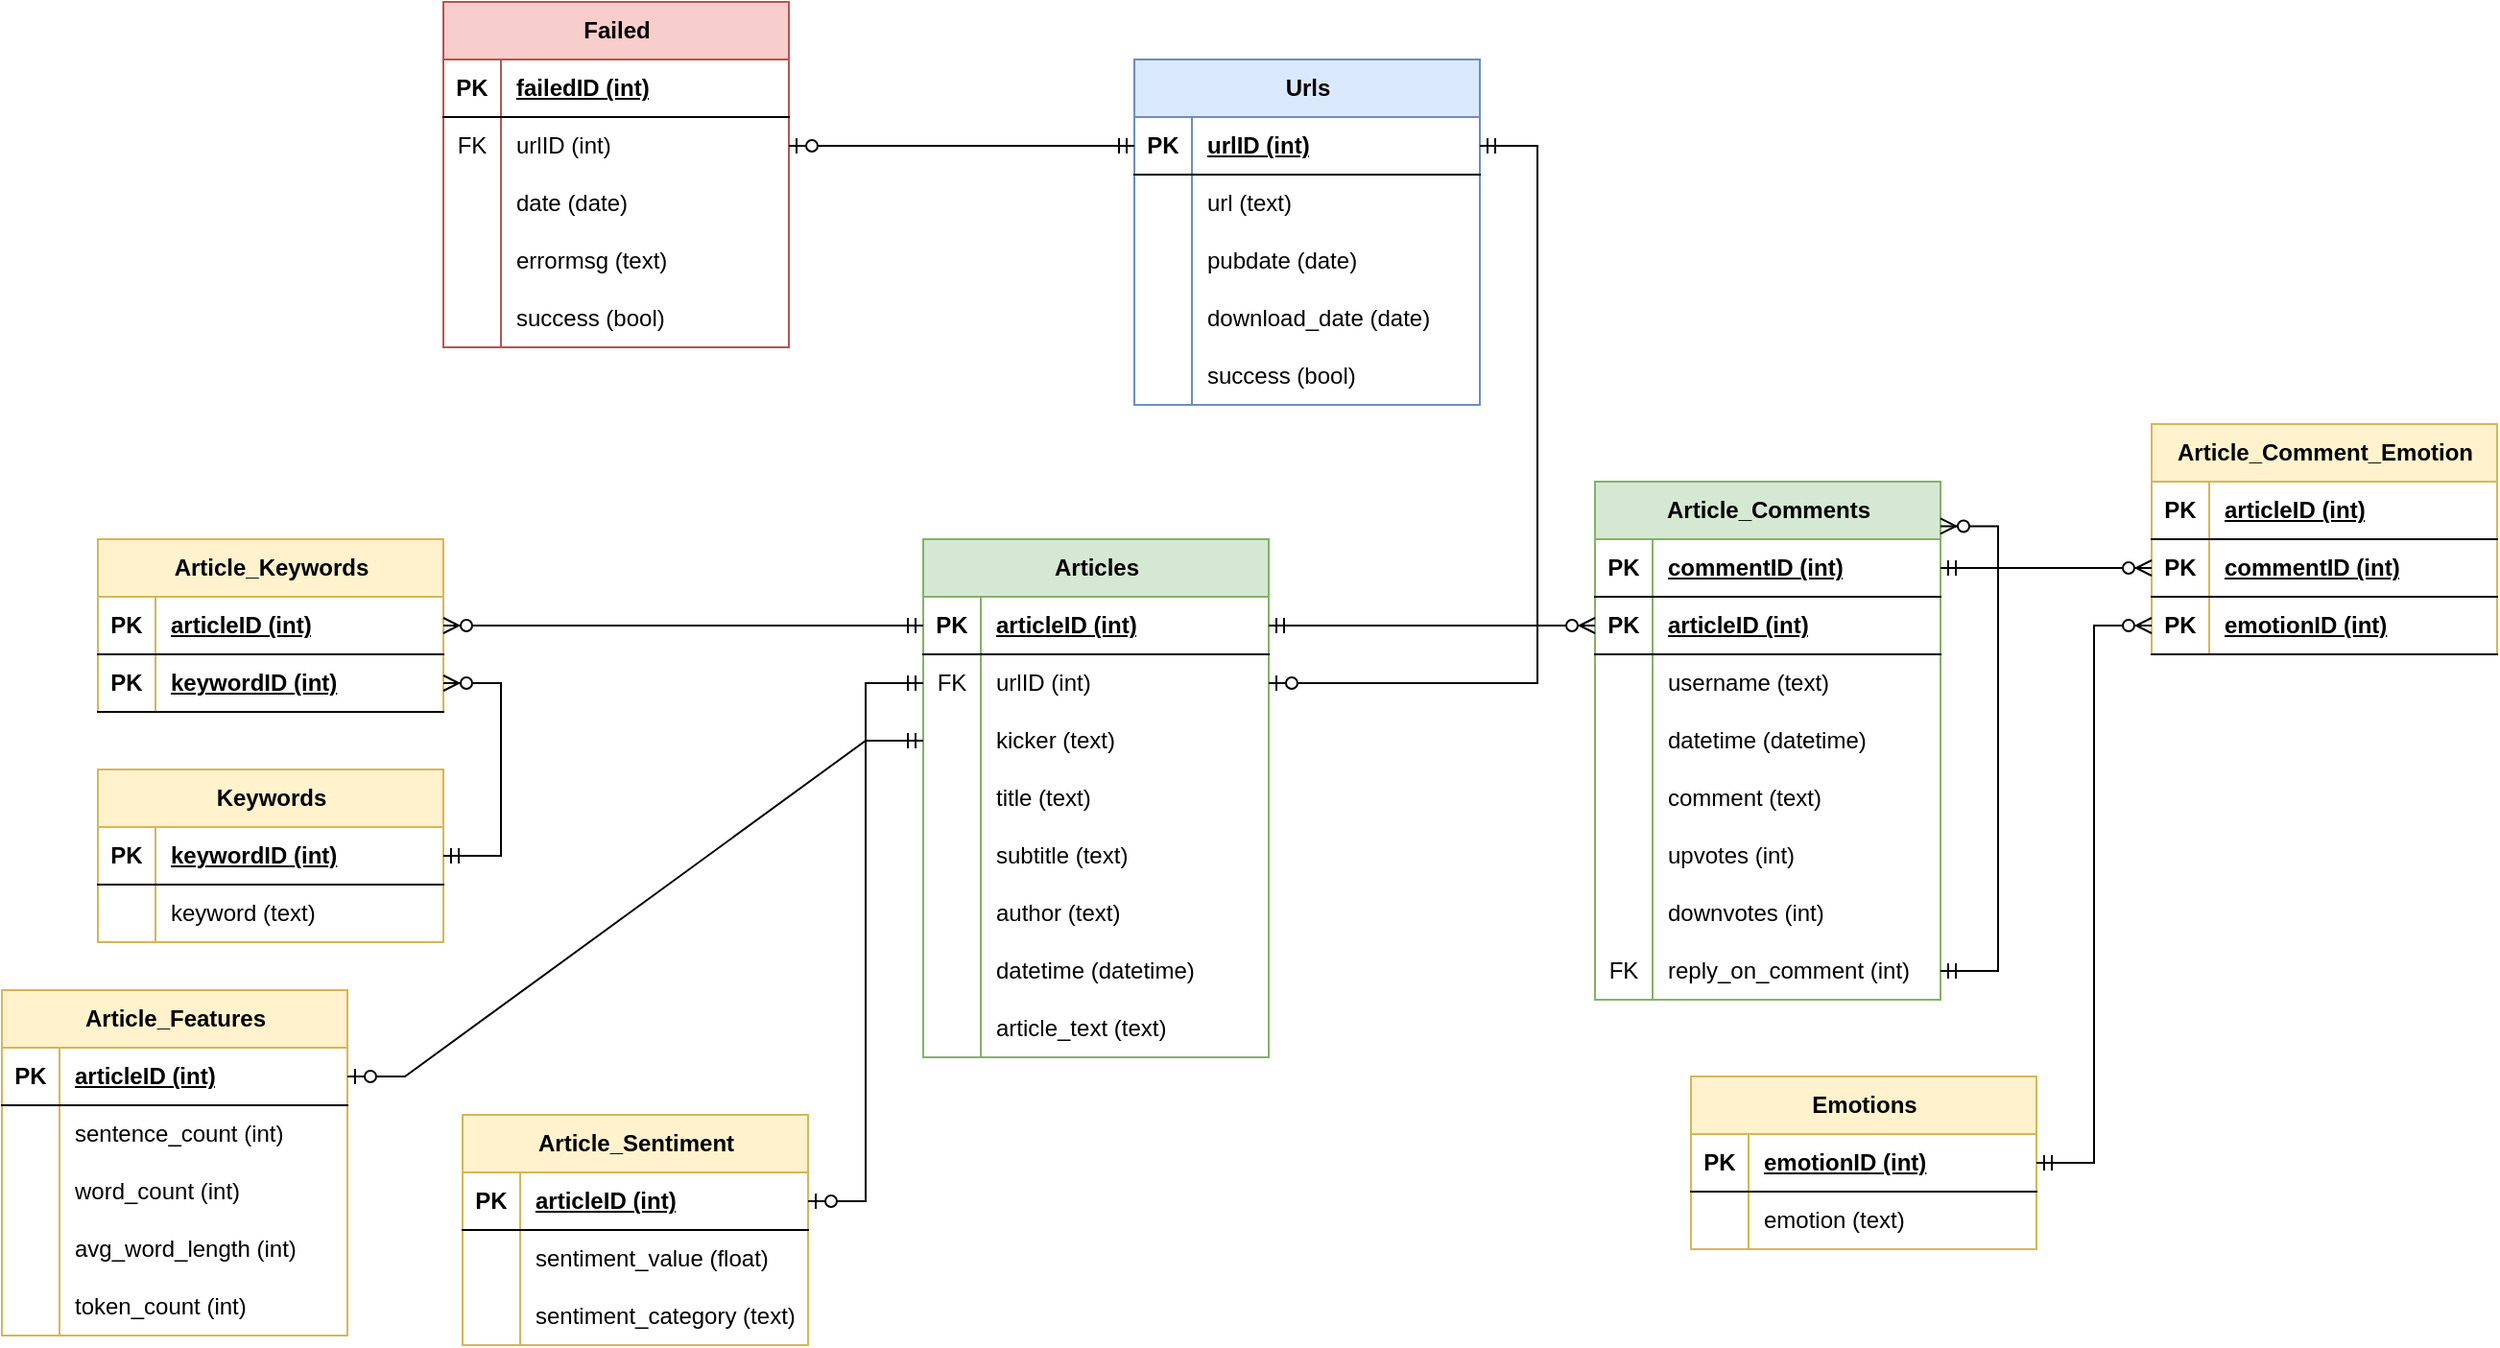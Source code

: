 <mxfile version="24.7.17">
  <diagram name="Page-1" id="br4NO1n_M7LNxhHmTQOY">
    <mxGraphModel dx="2261" dy="738" grid="1" gridSize="10" guides="1" tooltips="1" connect="1" arrows="1" fold="1" page="1" pageScale="1" pageWidth="827" pageHeight="1169" background="#FFFFFF" math="0" shadow="0">
      <root>
        <mxCell id="0" />
        <mxCell id="1" parent="0" />
        <mxCell id="aMmxd5sbI-_qVvnOq65f-2" value="Urls" style="shape=table;startSize=30;container=1;collapsible=1;childLayout=tableLayout;fixedRows=1;rowLines=0;fontStyle=1;align=center;resizeLast=1;html=1;fillColor=#dae8fc;strokeColor=#6c8ebf;" parent="1" vertex="1">
          <mxGeometry x="500" y="100" width="180" height="180" as="geometry" />
        </mxCell>
        <mxCell id="aMmxd5sbI-_qVvnOq65f-3" value="" style="shape=tableRow;horizontal=0;startSize=0;swimlaneHead=0;swimlaneBody=0;fillColor=none;collapsible=0;dropTarget=0;points=[[0,0.5],[1,0.5]];portConstraint=eastwest;top=0;left=0;right=0;bottom=1;" parent="aMmxd5sbI-_qVvnOq65f-2" vertex="1">
          <mxGeometry y="30" width="180" height="30" as="geometry" />
        </mxCell>
        <mxCell id="aMmxd5sbI-_qVvnOq65f-4" value="PK" style="shape=partialRectangle;connectable=0;fillColor=none;top=0;left=0;bottom=0;right=0;fontStyle=1;overflow=hidden;whiteSpace=wrap;html=1;" parent="aMmxd5sbI-_qVvnOq65f-3" vertex="1">
          <mxGeometry width="30" height="30" as="geometry">
            <mxRectangle width="30" height="30" as="alternateBounds" />
          </mxGeometry>
        </mxCell>
        <mxCell id="aMmxd5sbI-_qVvnOq65f-5" value="urlID (int)" style="shape=partialRectangle;connectable=0;fillColor=none;top=0;left=0;bottom=0;right=0;align=left;spacingLeft=6;fontStyle=5;overflow=hidden;whiteSpace=wrap;html=1;" parent="aMmxd5sbI-_qVvnOq65f-3" vertex="1">
          <mxGeometry x="30" width="150" height="30" as="geometry">
            <mxRectangle width="150" height="30" as="alternateBounds" />
          </mxGeometry>
        </mxCell>
        <mxCell id="aMmxd5sbI-_qVvnOq65f-6" value="" style="shape=tableRow;horizontal=0;startSize=0;swimlaneHead=0;swimlaneBody=0;fillColor=none;collapsible=0;dropTarget=0;points=[[0,0.5],[1,0.5]];portConstraint=eastwest;top=0;left=0;right=0;bottom=0;" parent="aMmxd5sbI-_qVvnOq65f-2" vertex="1">
          <mxGeometry y="60" width="180" height="30" as="geometry" />
        </mxCell>
        <mxCell id="aMmxd5sbI-_qVvnOq65f-7" value="" style="shape=partialRectangle;connectable=0;fillColor=none;top=0;left=0;bottom=0;right=0;editable=1;overflow=hidden;whiteSpace=wrap;html=1;" parent="aMmxd5sbI-_qVvnOq65f-6" vertex="1">
          <mxGeometry width="30" height="30" as="geometry">
            <mxRectangle width="30" height="30" as="alternateBounds" />
          </mxGeometry>
        </mxCell>
        <mxCell id="aMmxd5sbI-_qVvnOq65f-8" value="url (text)" style="shape=partialRectangle;connectable=0;fillColor=none;top=0;left=0;bottom=0;right=0;align=left;spacingLeft=6;overflow=hidden;whiteSpace=wrap;html=1;" parent="aMmxd5sbI-_qVvnOq65f-6" vertex="1">
          <mxGeometry x="30" width="150" height="30" as="geometry">
            <mxRectangle width="150" height="30" as="alternateBounds" />
          </mxGeometry>
        </mxCell>
        <mxCell id="aMmxd5sbI-_qVvnOq65f-28" value="" style="shape=tableRow;horizontal=0;startSize=0;swimlaneHead=0;swimlaneBody=0;fillColor=none;collapsible=0;dropTarget=0;points=[[0,0.5],[1,0.5]];portConstraint=eastwest;top=0;left=0;right=0;bottom=0;" parent="aMmxd5sbI-_qVvnOq65f-2" vertex="1">
          <mxGeometry y="90" width="180" height="30" as="geometry" />
        </mxCell>
        <mxCell id="aMmxd5sbI-_qVvnOq65f-29" value="" style="shape=partialRectangle;connectable=0;fillColor=none;top=0;left=0;bottom=0;right=0;editable=1;overflow=hidden;whiteSpace=wrap;html=1;" parent="aMmxd5sbI-_qVvnOq65f-28" vertex="1">
          <mxGeometry width="30" height="30" as="geometry">
            <mxRectangle width="30" height="30" as="alternateBounds" />
          </mxGeometry>
        </mxCell>
        <mxCell id="aMmxd5sbI-_qVvnOq65f-30" value="pubdate (date)" style="shape=partialRectangle;connectable=0;fillColor=none;top=0;left=0;bottom=0;right=0;align=left;spacingLeft=6;overflow=hidden;whiteSpace=wrap;html=1;" parent="aMmxd5sbI-_qVvnOq65f-28" vertex="1">
          <mxGeometry x="30" width="150" height="30" as="geometry">
            <mxRectangle width="150" height="30" as="alternateBounds" />
          </mxGeometry>
        </mxCell>
        <mxCell id="aMmxd5sbI-_qVvnOq65f-9" value="" style="shape=tableRow;horizontal=0;startSize=0;swimlaneHead=0;swimlaneBody=0;fillColor=none;collapsible=0;dropTarget=0;points=[[0,0.5],[1,0.5]];portConstraint=eastwest;top=0;left=0;right=0;bottom=0;" parent="aMmxd5sbI-_qVvnOq65f-2" vertex="1">
          <mxGeometry y="120" width="180" height="30" as="geometry" />
        </mxCell>
        <mxCell id="aMmxd5sbI-_qVvnOq65f-10" value="" style="shape=partialRectangle;connectable=0;fillColor=none;top=0;left=0;bottom=0;right=0;editable=1;overflow=hidden;whiteSpace=wrap;html=1;" parent="aMmxd5sbI-_qVvnOq65f-9" vertex="1">
          <mxGeometry width="30" height="30" as="geometry">
            <mxRectangle width="30" height="30" as="alternateBounds" />
          </mxGeometry>
        </mxCell>
        <mxCell id="aMmxd5sbI-_qVvnOq65f-11" value="download_date (date)" style="shape=partialRectangle;connectable=0;fillColor=none;top=0;left=0;bottom=0;right=0;align=left;spacingLeft=6;overflow=hidden;whiteSpace=wrap;html=1;" parent="aMmxd5sbI-_qVvnOq65f-9" vertex="1">
          <mxGeometry x="30" width="150" height="30" as="geometry">
            <mxRectangle width="150" height="30" as="alternateBounds" />
          </mxGeometry>
        </mxCell>
        <mxCell id="aMmxd5sbI-_qVvnOq65f-34" value="" style="shape=tableRow;horizontal=0;startSize=0;swimlaneHead=0;swimlaneBody=0;fillColor=none;collapsible=0;dropTarget=0;points=[[0,0.5],[1,0.5]];portConstraint=eastwest;top=0;left=0;right=0;bottom=0;" parent="aMmxd5sbI-_qVvnOq65f-2" vertex="1">
          <mxGeometry y="150" width="180" height="30" as="geometry" />
        </mxCell>
        <mxCell id="aMmxd5sbI-_qVvnOq65f-35" value="" style="shape=partialRectangle;connectable=0;fillColor=none;top=0;left=0;bottom=0;right=0;editable=1;overflow=hidden;whiteSpace=wrap;html=1;" parent="aMmxd5sbI-_qVvnOq65f-34" vertex="1">
          <mxGeometry width="30" height="30" as="geometry">
            <mxRectangle width="30" height="30" as="alternateBounds" />
          </mxGeometry>
        </mxCell>
        <mxCell id="aMmxd5sbI-_qVvnOq65f-36" value="success (bool)" style="shape=partialRectangle;connectable=0;fillColor=none;top=0;left=0;bottom=0;right=0;align=left;spacingLeft=6;overflow=hidden;whiteSpace=wrap;html=1;" parent="aMmxd5sbI-_qVvnOq65f-34" vertex="1">
          <mxGeometry x="30" width="150" height="30" as="geometry">
            <mxRectangle width="150" height="30" as="alternateBounds" />
          </mxGeometry>
        </mxCell>
        <mxCell id="aMmxd5sbI-_qVvnOq65f-15" value="Failed" style="shape=table;startSize=30;container=1;collapsible=1;childLayout=tableLayout;fixedRows=1;rowLines=0;fontStyle=1;align=center;resizeLast=1;html=1;fillColor=#f8cecc;strokeColor=#b85450;" parent="1" vertex="1">
          <mxGeometry x="140" y="70" width="180" height="180" as="geometry" />
        </mxCell>
        <mxCell id="aMmxd5sbI-_qVvnOq65f-16" value="" style="shape=tableRow;horizontal=0;startSize=0;swimlaneHead=0;swimlaneBody=0;fillColor=none;collapsible=0;dropTarget=0;points=[[0,0.5],[1,0.5]];portConstraint=eastwest;top=0;left=0;right=0;bottom=1;" parent="aMmxd5sbI-_qVvnOq65f-15" vertex="1">
          <mxGeometry y="30" width="180" height="30" as="geometry" />
        </mxCell>
        <mxCell id="aMmxd5sbI-_qVvnOq65f-17" value="PK" style="shape=partialRectangle;connectable=0;fillColor=none;top=0;left=0;bottom=0;right=0;fontStyle=1;overflow=hidden;whiteSpace=wrap;html=1;" parent="aMmxd5sbI-_qVvnOq65f-16" vertex="1">
          <mxGeometry width="30" height="30" as="geometry">
            <mxRectangle width="30" height="30" as="alternateBounds" />
          </mxGeometry>
        </mxCell>
        <mxCell id="aMmxd5sbI-_qVvnOq65f-18" value="failedID (int)" style="shape=partialRectangle;connectable=0;fillColor=none;top=0;left=0;bottom=0;right=0;align=left;spacingLeft=6;fontStyle=5;overflow=hidden;whiteSpace=wrap;html=1;" parent="aMmxd5sbI-_qVvnOq65f-16" vertex="1">
          <mxGeometry x="30" width="150" height="30" as="geometry">
            <mxRectangle width="150" height="30" as="alternateBounds" />
          </mxGeometry>
        </mxCell>
        <mxCell id="aMmxd5sbI-_qVvnOq65f-19" value="" style="shape=tableRow;horizontal=0;startSize=0;swimlaneHead=0;swimlaneBody=0;fillColor=none;collapsible=0;dropTarget=0;points=[[0,0.5],[1,0.5]];portConstraint=eastwest;top=0;left=0;right=0;bottom=0;" parent="aMmxd5sbI-_qVvnOq65f-15" vertex="1">
          <mxGeometry y="60" width="180" height="30" as="geometry" />
        </mxCell>
        <mxCell id="aMmxd5sbI-_qVvnOq65f-20" value="FK" style="shape=partialRectangle;connectable=0;fillColor=none;top=0;left=0;bottom=0;right=0;editable=1;overflow=hidden;whiteSpace=wrap;html=1;" parent="aMmxd5sbI-_qVvnOq65f-19" vertex="1">
          <mxGeometry width="30" height="30" as="geometry">
            <mxRectangle width="30" height="30" as="alternateBounds" />
          </mxGeometry>
        </mxCell>
        <mxCell id="aMmxd5sbI-_qVvnOq65f-21" value="urlID (int)" style="shape=partialRectangle;connectable=0;fillColor=none;top=0;left=0;bottom=0;right=0;align=left;spacingLeft=6;overflow=hidden;whiteSpace=wrap;html=1;" parent="aMmxd5sbI-_qVvnOq65f-19" vertex="1">
          <mxGeometry x="30" width="150" height="30" as="geometry">
            <mxRectangle width="150" height="30" as="alternateBounds" />
          </mxGeometry>
        </mxCell>
        <mxCell id="aMmxd5sbI-_qVvnOq65f-22" value="" style="shape=tableRow;horizontal=0;startSize=0;swimlaneHead=0;swimlaneBody=0;fillColor=none;collapsible=0;dropTarget=0;points=[[0,0.5],[1,0.5]];portConstraint=eastwest;top=0;left=0;right=0;bottom=0;" parent="aMmxd5sbI-_qVvnOq65f-15" vertex="1">
          <mxGeometry y="90" width="180" height="30" as="geometry" />
        </mxCell>
        <mxCell id="aMmxd5sbI-_qVvnOq65f-23" value="" style="shape=partialRectangle;connectable=0;fillColor=none;top=0;left=0;bottom=0;right=0;editable=1;overflow=hidden;whiteSpace=wrap;html=1;" parent="aMmxd5sbI-_qVvnOq65f-22" vertex="1">
          <mxGeometry width="30" height="30" as="geometry">
            <mxRectangle width="30" height="30" as="alternateBounds" />
          </mxGeometry>
        </mxCell>
        <mxCell id="aMmxd5sbI-_qVvnOq65f-24" value="date (date)" style="shape=partialRectangle;connectable=0;fillColor=none;top=0;left=0;bottom=0;right=0;align=left;spacingLeft=6;overflow=hidden;whiteSpace=wrap;html=1;" parent="aMmxd5sbI-_qVvnOq65f-22" vertex="1">
          <mxGeometry x="30" width="150" height="30" as="geometry">
            <mxRectangle width="150" height="30" as="alternateBounds" />
          </mxGeometry>
        </mxCell>
        <mxCell id="aMmxd5sbI-_qVvnOq65f-25" value="" style="shape=tableRow;horizontal=0;startSize=0;swimlaneHead=0;swimlaneBody=0;fillColor=none;collapsible=0;dropTarget=0;points=[[0,0.5],[1,0.5]];portConstraint=eastwest;top=0;left=0;right=0;bottom=0;" parent="aMmxd5sbI-_qVvnOq65f-15" vertex="1">
          <mxGeometry y="120" width="180" height="30" as="geometry" />
        </mxCell>
        <mxCell id="aMmxd5sbI-_qVvnOq65f-26" value="" style="shape=partialRectangle;connectable=0;fillColor=none;top=0;left=0;bottom=0;right=0;editable=1;overflow=hidden;whiteSpace=wrap;html=1;" parent="aMmxd5sbI-_qVvnOq65f-25" vertex="1">
          <mxGeometry width="30" height="30" as="geometry">
            <mxRectangle width="30" height="30" as="alternateBounds" />
          </mxGeometry>
        </mxCell>
        <mxCell id="aMmxd5sbI-_qVvnOq65f-27" value="errormsg (text)" style="shape=partialRectangle;connectable=0;fillColor=none;top=0;left=0;bottom=0;right=0;align=left;spacingLeft=6;overflow=hidden;whiteSpace=wrap;html=1;" parent="aMmxd5sbI-_qVvnOq65f-25" vertex="1">
          <mxGeometry x="30" width="150" height="30" as="geometry">
            <mxRectangle width="150" height="30" as="alternateBounds" />
          </mxGeometry>
        </mxCell>
        <mxCell id="aMmxd5sbI-_qVvnOq65f-37" value="" style="shape=tableRow;horizontal=0;startSize=0;swimlaneHead=0;swimlaneBody=0;fillColor=none;collapsible=0;dropTarget=0;points=[[0,0.5],[1,0.5]];portConstraint=eastwest;top=0;left=0;right=0;bottom=0;" parent="aMmxd5sbI-_qVvnOq65f-15" vertex="1">
          <mxGeometry y="150" width="180" height="30" as="geometry" />
        </mxCell>
        <mxCell id="aMmxd5sbI-_qVvnOq65f-38" value="" style="shape=partialRectangle;connectable=0;fillColor=none;top=0;left=0;bottom=0;right=0;editable=1;overflow=hidden;whiteSpace=wrap;html=1;" parent="aMmxd5sbI-_qVvnOq65f-37" vertex="1">
          <mxGeometry width="30" height="30" as="geometry">
            <mxRectangle width="30" height="30" as="alternateBounds" />
          </mxGeometry>
        </mxCell>
        <mxCell id="aMmxd5sbI-_qVvnOq65f-39" value="success (bool)" style="shape=partialRectangle;connectable=0;fillColor=none;top=0;left=0;bottom=0;right=0;align=left;spacingLeft=6;overflow=hidden;whiteSpace=wrap;html=1;" parent="aMmxd5sbI-_qVvnOq65f-37" vertex="1">
          <mxGeometry x="30" width="150" height="30" as="geometry">
            <mxRectangle width="150" height="30" as="alternateBounds" />
          </mxGeometry>
        </mxCell>
        <mxCell id="aMmxd5sbI-_qVvnOq65f-40" value="Articles" style="shape=table;startSize=30;container=1;collapsible=1;childLayout=tableLayout;fixedRows=1;rowLines=0;fontStyle=1;align=center;resizeLast=1;html=1;fillColor=#d5e8d4;strokeColor=#82b366;" parent="1" vertex="1">
          <mxGeometry x="390" y="350" width="180" height="270" as="geometry" />
        </mxCell>
        <mxCell id="aMmxd5sbI-_qVvnOq65f-41" value="" style="shape=tableRow;horizontal=0;startSize=0;swimlaneHead=0;swimlaneBody=0;fillColor=none;collapsible=0;dropTarget=0;points=[[0,0.5],[1,0.5]];portConstraint=eastwest;top=0;left=0;right=0;bottom=1;" parent="aMmxd5sbI-_qVvnOq65f-40" vertex="1">
          <mxGeometry y="30" width="180" height="30" as="geometry" />
        </mxCell>
        <mxCell id="aMmxd5sbI-_qVvnOq65f-42" value="PK" style="shape=partialRectangle;connectable=0;fillColor=none;top=0;left=0;bottom=0;right=0;fontStyle=1;overflow=hidden;whiteSpace=wrap;html=1;" parent="aMmxd5sbI-_qVvnOq65f-41" vertex="1">
          <mxGeometry width="30" height="30" as="geometry">
            <mxRectangle width="30" height="30" as="alternateBounds" />
          </mxGeometry>
        </mxCell>
        <mxCell id="aMmxd5sbI-_qVvnOq65f-43" value="articleID (int)" style="shape=partialRectangle;connectable=0;fillColor=none;top=0;left=0;bottom=0;right=0;align=left;spacingLeft=6;fontStyle=5;overflow=hidden;whiteSpace=wrap;html=1;" parent="aMmxd5sbI-_qVvnOq65f-41" vertex="1">
          <mxGeometry x="30" width="150" height="30" as="geometry">
            <mxRectangle width="150" height="30" as="alternateBounds" />
          </mxGeometry>
        </mxCell>
        <mxCell id="aMmxd5sbI-_qVvnOq65f-44" value="" style="shape=tableRow;horizontal=0;startSize=0;swimlaneHead=0;swimlaneBody=0;fillColor=none;collapsible=0;dropTarget=0;points=[[0,0.5],[1,0.5]];portConstraint=eastwest;top=0;left=0;right=0;bottom=0;" parent="aMmxd5sbI-_qVvnOq65f-40" vertex="1">
          <mxGeometry y="60" width="180" height="30" as="geometry" />
        </mxCell>
        <mxCell id="aMmxd5sbI-_qVvnOq65f-45" value="FK" style="shape=partialRectangle;connectable=0;fillColor=none;top=0;left=0;bottom=0;right=0;editable=1;overflow=hidden;whiteSpace=wrap;html=1;" parent="aMmxd5sbI-_qVvnOq65f-44" vertex="1">
          <mxGeometry width="30" height="30" as="geometry">
            <mxRectangle width="30" height="30" as="alternateBounds" />
          </mxGeometry>
        </mxCell>
        <mxCell id="aMmxd5sbI-_qVvnOq65f-46" value="urlID (int)" style="shape=partialRectangle;connectable=0;fillColor=none;top=0;left=0;bottom=0;right=0;align=left;spacingLeft=6;overflow=hidden;whiteSpace=wrap;html=1;" parent="aMmxd5sbI-_qVvnOq65f-44" vertex="1">
          <mxGeometry x="30" width="150" height="30" as="geometry">
            <mxRectangle width="150" height="30" as="alternateBounds" />
          </mxGeometry>
        </mxCell>
        <mxCell id="aMmxd5sbI-_qVvnOq65f-47" value="" style="shape=tableRow;horizontal=0;startSize=0;swimlaneHead=0;swimlaneBody=0;fillColor=none;collapsible=0;dropTarget=0;points=[[0,0.5],[1,0.5]];portConstraint=eastwest;top=0;left=0;right=0;bottom=0;" parent="aMmxd5sbI-_qVvnOq65f-40" vertex="1">
          <mxGeometry y="90" width="180" height="30" as="geometry" />
        </mxCell>
        <mxCell id="aMmxd5sbI-_qVvnOq65f-48" value="" style="shape=partialRectangle;connectable=0;fillColor=none;top=0;left=0;bottom=0;right=0;editable=1;overflow=hidden;whiteSpace=wrap;html=1;" parent="aMmxd5sbI-_qVvnOq65f-47" vertex="1">
          <mxGeometry width="30" height="30" as="geometry">
            <mxRectangle width="30" height="30" as="alternateBounds" />
          </mxGeometry>
        </mxCell>
        <mxCell id="aMmxd5sbI-_qVvnOq65f-49" value="kicker (text)" style="shape=partialRectangle;connectable=0;fillColor=none;top=0;left=0;bottom=0;right=0;align=left;spacingLeft=6;overflow=hidden;whiteSpace=wrap;html=1;" parent="aMmxd5sbI-_qVvnOq65f-47" vertex="1">
          <mxGeometry x="30" width="150" height="30" as="geometry">
            <mxRectangle width="150" height="30" as="alternateBounds" />
          </mxGeometry>
        </mxCell>
        <mxCell id="aMmxd5sbI-_qVvnOq65f-50" value="" style="shape=tableRow;horizontal=0;startSize=0;swimlaneHead=0;swimlaneBody=0;fillColor=none;collapsible=0;dropTarget=0;points=[[0,0.5],[1,0.5]];portConstraint=eastwest;top=0;left=0;right=0;bottom=0;" parent="aMmxd5sbI-_qVvnOq65f-40" vertex="1">
          <mxGeometry y="120" width="180" height="30" as="geometry" />
        </mxCell>
        <mxCell id="aMmxd5sbI-_qVvnOq65f-51" value="" style="shape=partialRectangle;connectable=0;fillColor=none;top=0;left=0;bottom=0;right=0;editable=1;overflow=hidden;whiteSpace=wrap;html=1;" parent="aMmxd5sbI-_qVvnOq65f-50" vertex="1">
          <mxGeometry width="30" height="30" as="geometry">
            <mxRectangle width="30" height="30" as="alternateBounds" />
          </mxGeometry>
        </mxCell>
        <mxCell id="aMmxd5sbI-_qVvnOq65f-52" value="title (text)" style="shape=partialRectangle;connectable=0;fillColor=none;top=0;left=0;bottom=0;right=0;align=left;spacingLeft=6;overflow=hidden;whiteSpace=wrap;html=1;" parent="aMmxd5sbI-_qVvnOq65f-50" vertex="1">
          <mxGeometry x="30" width="150" height="30" as="geometry">
            <mxRectangle width="150" height="30" as="alternateBounds" />
          </mxGeometry>
        </mxCell>
        <mxCell id="aMmxd5sbI-_qVvnOq65f-59" value="" style="shape=tableRow;horizontal=0;startSize=0;swimlaneHead=0;swimlaneBody=0;fillColor=none;collapsible=0;dropTarget=0;points=[[0,0.5],[1,0.5]];portConstraint=eastwest;top=0;left=0;right=0;bottom=0;" parent="aMmxd5sbI-_qVvnOq65f-40" vertex="1">
          <mxGeometry y="150" width="180" height="30" as="geometry" />
        </mxCell>
        <mxCell id="aMmxd5sbI-_qVvnOq65f-60" value="" style="shape=partialRectangle;connectable=0;fillColor=none;top=0;left=0;bottom=0;right=0;editable=1;overflow=hidden;whiteSpace=wrap;html=1;" parent="aMmxd5sbI-_qVvnOq65f-59" vertex="1">
          <mxGeometry width="30" height="30" as="geometry">
            <mxRectangle width="30" height="30" as="alternateBounds" />
          </mxGeometry>
        </mxCell>
        <mxCell id="aMmxd5sbI-_qVvnOq65f-61" value="subtitle (text)" style="shape=partialRectangle;connectable=0;fillColor=none;top=0;left=0;bottom=0;right=0;align=left;spacingLeft=6;overflow=hidden;whiteSpace=wrap;html=1;" parent="aMmxd5sbI-_qVvnOq65f-59" vertex="1">
          <mxGeometry x="30" width="150" height="30" as="geometry">
            <mxRectangle width="150" height="30" as="alternateBounds" />
          </mxGeometry>
        </mxCell>
        <mxCell id="aMmxd5sbI-_qVvnOq65f-56" value="" style="shape=tableRow;horizontal=0;startSize=0;swimlaneHead=0;swimlaneBody=0;fillColor=none;collapsible=0;dropTarget=0;points=[[0,0.5],[1,0.5]];portConstraint=eastwest;top=0;left=0;right=0;bottom=0;" parent="aMmxd5sbI-_qVvnOq65f-40" vertex="1">
          <mxGeometry y="180" width="180" height="30" as="geometry" />
        </mxCell>
        <mxCell id="aMmxd5sbI-_qVvnOq65f-57" value="" style="shape=partialRectangle;connectable=0;fillColor=none;top=0;left=0;bottom=0;right=0;editable=1;overflow=hidden;whiteSpace=wrap;html=1;" parent="aMmxd5sbI-_qVvnOq65f-56" vertex="1">
          <mxGeometry width="30" height="30" as="geometry">
            <mxRectangle width="30" height="30" as="alternateBounds" />
          </mxGeometry>
        </mxCell>
        <mxCell id="aMmxd5sbI-_qVvnOq65f-58" value="author (text)" style="shape=partialRectangle;connectable=0;fillColor=none;top=0;left=0;bottom=0;right=0;align=left;spacingLeft=6;overflow=hidden;whiteSpace=wrap;html=1;" parent="aMmxd5sbI-_qVvnOq65f-56" vertex="1">
          <mxGeometry x="30" width="150" height="30" as="geometry">
            <mxRectangle width="150" height="30" as="alternateBounds" />
          </mxGeometry>
        </mxCell>
        <mxCell id="aMmxd5sbI-_qVvnOq65f-53" value="" style="shape=tableRow;horizontal=0;startSize=0;swimlaneHead=0;swimlaneBody=0;fillColor=none;collapsible=0;dropTarget=0;points=[[0,0.5],[1,0.5]];portConstraint=eastwest;top=0;left=0;right=0;bottom=0;" parent="aMmxd5sbI-_qVvnOq65f-40" vertex="1">
          <mxGeometry y="210" width="180" height="30" as="geometry" />
        </mxCell>
        <mxCell id="aMmxd5sbI-_qVvnOq65f-54" value="" style="shape=partialRectangle;connectable=0;fillColor=none;top=0;left=0;bottom=0;right=0;editable=1;overflow=hidden;whiteSpace=wrap;html=1;" parent="aMmxd5sbI-_qVvnOq65f-53" vertex="1">
          <mxGeometry width="30" height="30" as="geometry">
            <mxRectangle width="30" height="30" as="alternateBounds" />
          </mxGeometry>
        </mxCell>
        <mxCell id="aMmxd5sbI-_qVvnOq65f-55" value="datetime (datetime)" style="shape=partialRectangle;connectable=0;fillColor=none;top=0;left=0;bottom=0;right=0;align=left;spacingLeft=6;overflow=hidden;whiteSpace=wrap;html=1;" parent="aMmxd5sbI-_qVvnOq65f-53" vertex="1">
          <mxGeometry x="30" width="150" height="30" as="geometry">
            <mxRectangle width="150" height="30" as="alternateBounds" />
          </mxGeometry>
        </mxCell>
        <mxCell id="aMmxd5sbI-_qVvnOq65f-62" value="" style="shape=tableRow;horizontal=0;startSize=0;swimlaneHead=0;swimlaneBody=0;fillColor=none;collapsible=0;dropTarget=0;points=[[0,0.5],[1,0.5]];portConstraint=eastwest;top=0;left=0;right=0;bottom=0;" parent="aMmxd5sbI-_qVvnOq65f-40" vertex="1">
          <mxGeometry y="240" width="180" height="30" as="geometry" />
        </mxCell>
        <mxCell id="aMmxd5sbI-_qVvnOq65f-63" value="" style="shape=partialRectangle;connectable=0;fillColor=none;top=0;left=0;bottom=0;right=0;editable=1;overflow=hidden;whiteSpace=wrap;html=1;" parent="aMmxd5sbI-_qVvnOq65f-62" vertex="1">
          <mxGeometry width="30" height="30" as="geometry">
            <mxRectangle width="30" height="30" as="alternateBounds" />
          </mxGeometry>
        </mxCell>
        <mxCell id="aMmxd5sbI-_qVvnOq65f-64" value="article_text (text)" style="shape=partialRectangle;connectable=0;fillColor=none;top=0;left=0;bottom=0;right=0;align=left;spacingLeft=6;overflow=hidden;whiteSpace=wrap;html=1;" parent="aMmxd5sbI-_qVvnOq65f-62" vertex="1">
          <mxGeometry x="30" width="150" height="30" as="geometry">
            <mxRectangle width="150" height="30" as="alternateBounds" />
          </mxGeometry>
        </mxCell>
        <mxCell id="aMmxd5sbI-_qVvnOq65f-65" value="Article_Keywords" style="shape=table;startSize=30;container=1;collapsible=1;childLayout=tableLayout;fixedRows=1;rowLines=0;fontStyle=1;align=center;resizeLast=1;html=1;fillColor=#fff2cc;strokeColor=#d6b656;" parent="1" vertex="1">
          <mxGeometry x="-40" y="350" width="180" height="90" as="geometry" />
        </mxCell>
        <mxCell id="aMmxd5sbI-_qVvnOq65f-66" value="" style="shape=tableRow;horizontal=0;startSize=0;swimlaneHead=0;swimlaneBody=0;fillColor=none;collapsible=0;dropTarget=0;points=[[0,0.5],[1,0.5]];portConstraint=eastwest;top=0;left=0;right=0;bottom=1;" parent="aMmxd5sbI-_qVvnOq65f-65" vertex="1">
          <mxGeometry y="30" width="180" height="30" as="geometry" />
        </mxCell>
        <mxCell id="aMmxd5sbI-_qVvnOq65f-67" value="PK" style="shape=partialRectangle;connectable=0;fillColor=none;top=0;left=0;bottom=0;right=0;fontStyle=1;overflow=hidden;whiteSpace=wrap;html=1;" parent="aMmxd5sbI-_qVvnOq65f-66" vertex="1">
          <mxGeometry width="30" height="30" as="geometry">
            <mxRectangle width="30" height="30" as="alternateBounds" />
          </mxGeometry>
        </mxCell>
        <mxCell id="aMmxd5sbI-_qVvnOq65f-68" value="articleID (int)" style="shape=partialRectangle;connectable=0;fillColor=none;top=0;left=0;bottom=0;right=0;align=left;spacingLeft=6;fontStyle=5;overflow=hidden;whiteSpace=wrap;html=1;" parent="aMmxd5sbI-_qVvnOq65f-66" vertex="1">
          <mxGeometry x="30" width="150" height="30" as="geometry">
            <mxRectangle width="150" height="30" as="alternateBounds" />
          </mxGeometry>
        </mxCell>
        <mxCell id="aMmxd5sbI-_qVvnOq65f-81" value="" style="shape=tableRow;horizontal=0;startSize=0;swimlaneHead=0;swimlaneBody=0;fillColor=none;collapsible=0;dropTarget=0;points=[[0,0.5],[1,0.5]];portConstraint=eastwest;top=0;left=0;right=0;bottom=1;" parent="aMmxd5sbI-_qVvnOq65f-65" vertex="1">
          <mxGeometry y="60" width="180" height="30" as="geometry" />
        </mxCell>
        <mxCell id="aMmxd5sbI-_qVvnOq65f-82" value="PK" style="shape=partialRectangle;connectable=0;fillColor=none;top=0;left=0;bottom=0;right=0;fontStyle=1;overflow=hidden;whiteSpace=wrap;html=1;" parent="aMmxd5sbI-_qVvnOq65f-81" vertex="1">
          <mxGeometry width="30" height="30" as="geometry">
            <mxRectangle width="30" height="30" as="alternateBounds" />
          </mxGeometry>
        </mxCell>
        <mxCell id="aMmxd5sbI-_qVvnOq65f-83" value="keywordID (int)" style="shape=partialRectangle;connectable=0;fillColor=none;top=0;left=0;bottom=0;right=0;align=left;spacingLeft=6;fontStyle=5;overflow=hidden;whiteSpace=wrap;html=1;" parent="aMmxd5sbI-_qVvnOq65f-81" vertex="1">
          <mxGeometry x="30" width="150" height="30" as="geometry">
            <mxRectangle width="150" height="30" as="alternateBounds" />
          </mxGeometry>
        </mxCell>
        <mxCell id="aMmxd5sbI-_qVvnOq65f-84" value="Keywords" style="shape=table;startSize=30;container=1;collapsible=1;childLayout=tableLayout;fixedRows=1;rowLines=0;fontStyle=1;align=center;resizeLast=1;html=1;fillColor=#fff2cc;strokeColor=#d6b656;" parent="1" vertex="1">
          <mxGeometry x="-40" y="470" width="180" height="90" as="geometry" />
        </mxCell>
        <mxCell id="aMmxd5sbI-_qVvnOq65f-85" value="" style="shape=tableRow;horizontal=0;startSize=0;swimlaneHead=0;swimlaneBody=0;fillColor=none;collapsible=0;dropTarget=0;points=[[0,0.5],[1,0.5]];portConstraint=eastwest;top=0;left=0;right=0;bottom=1;" parent="aMmxd5sbI-_qVvnOq65f-84" vertex="1">
          <mxGeometry y="30" width="180" height="30" as="geometry" />
        </mxCell>
        <mxCell id="aMmxd5sbI-_qVvnOq65f-86" value="PK" style="shape=partialRectangle;connectable=0;fillColor=none;top=0;left=0;bottom=0;right=0;fontStyle=1;overflow=hidden;whiteSpace=wrap;html=1;" parent="aMmxd5sbI-_qVvnOq65f-85" vertex="1">
          <mxGeometry width="30" height="30" as="geometry">
            <mxRectangle width="30" height="30" as="alternateBounds" />
          </mxGeometry>
        </mxCell>
        <mxCell id="aMmxd5sbI-_qVvnOq65f-87" value="keywordID (int)" style="shape=partialRectangle;connectable=0;fillColor=none;top=0;left=0;bottom=0;right=0;align=left;spacingLeft=6;fontStyle=5;overflow=hidden;whiteSpace=wrap;html=1;" parent="aMmxd5sbI-_qVvnOq65f-85" vertex="1">
          <mxGeometry x="30" width="150" height="30" as="geometry">
            <mxRectangle width="150" height="30" as="alternateBounds" />
          </mxGeometry>
        </mxCell>
        <mxCell id="aMmxd5sbI-_qVvnOq65f-88" value="" style="shape=tableRow;horizontal=0;startSize=0;swimlaneHead=0;swimlaneBody=0;fillColor=none;collapsible=0;dropTarget=0;points=[[0,0.5],[1,0.5]];portConstraint=eastwest;top=0;left=0;right=0;bottom=0;" parent="aMmxd5sbI-_qVvnOq65f-84" vertex="1">
          <mxGeometry y="60" width="180" height="30" as="geometry" />
        </mxCell>
        <mxCell id="aMmxd5sbI-_qVvnOq65f-89" value="" style="shape=partialRectangle;connectable=0;fillColor=none;top=0;left=0;bottom=0;right=0;editable=1;overflow=hidden;whiteSpace=wrap;html=1;" parent="aMmxd5sbI-_qVvnOq65f-88" vertex="1">
          <mxGeometry width="30" height="30" as="geometry">
            <mxRectangle width="30" height="30" as="alternateBounds" />
          </mxGeometry>
        </mxCell>
        <mxCell id="aMmxd5sbI-_qVvnOq65f-90" value="keyword (text)" style="shape=partialRectangle;connectable=0;fillColor=none;top=0;left=0;bottom=0;right=0;align=left;spacingLeft=6;overflow=hidden;whiteSpace=wrap;html=1;" parent="aMmxd5sbI-_qVvnOq65f-88" vertex="1">
          <mxGeometry x="30" width="150" height="30" as="geometry">
            <mxRectangle width="150" height="30" as="alternateBounds" />
          </mxGeometry>
        </mxCell>
        <mxCell id="aMmxd5sbI-_qVvnOq65f-98" value="" style="edgeStyle=entityRelationEdgeStyle;fontSize=12;html=1;endArrow=ERzeroToOne;startArrow=ERmandOne;rounded=0;exitX=0;exitY=0.5;exitDx=0;exitDy=0;" parent="1" source="aMmxd5sbI-_qVvnOq65f-3" target="aMmxd5sbI-_qVvnOq65f-19" edge="1">
          <mxGeometry width="100" height="100" relative="1" as="geometry">
            <mxPoint x="360" y="330" as="sourcePoint" />
            <mxPoint x="460" y="230" as="targetPoint" />
          </mxGeometry>
        </mxCell>
        <mxCell id="aMmxd5sbI-_qVvnOq65f-99" value="" style="edgeStyle=entityRelationEdgeStyle;fontSize=12;html=1;endArrow=ERzeroToOne;startArrow=ERmandOne;rounded=0;" parent="1" source="aMmxd5sbI-_qVvnOq65f-3" target="aMmxd5sbI-_qVvnOq65f-44" edge="1">
          <mxGeometry width="100" height="100" relative="1" as="geometry">
            <mxPoint x="300" y="155" as="sourcePoint" />
            <mxPoint x="590" y="185" as="targetPoint" />
            <Array as="points">
              <mxPoint x="490" y="220" />
              <mxPoint x="500" y="210" />
              <mxPoint x="490" y="360" />
            </Array>
          </mxGeometry>
        </mxCell>
        <mxCell id="aMmxd5sbI-_qVvnOq65f-101" value="" style="edgeStyle=entityRelationEdgeStyle;fontSize=12;html=1;endArrow=ERzeroToMany;startArrow=ERmandOne;rounded=0;exitX=0;exitY=0.5;exitDx=0;exitDy=0;entryX=1;entryY=0.5;entryDx=0;entryDy=0;" parent="1" source="aMmxd5sbI-_qVvnOq65f-41" target="aMmxd5sbI-_qVvnOq65f-66" edge="1">
          <mxGeometry width="100" height="100" relative="1" as="geometry">
            <mxPoint x="160" y="450" as="sourcePoint" />
            <mxPoint x="260" y="350" as="targetPoint" />
          </mxGeometry>
        </mxCell>
        <mxCell id="aMmxd5sbI-_qVvnOq65f-102" value="" style="edgeStyle=entityRelationEdgeStyle;fontSize=12;html=1;endArrow=ERzeroToMany;startArrow=ERmandOne;rounded=0;exitX=1;exitY=0.5;exitDx=0;exitDy=0;entryX=1;entryY=0.5;entryDx=0;entryDy=0;" parent="1" source="aMmxd5sbI-_qVvnOq65f-85" target="aMmxd5sbI-_qVvnOq65f-81" edge="1">
          <mxGeometry width="100" height="100" relative="1" as="geometry">
            <mxPoint x="230" y="460" as="sourcePoint" />
            <mxPoint x="10" y="460" as="targetPoint" />
          </mxGeometry>
        </mxCell>
        <mxCell id="aMmxd5sbI-_qVvnOq65f-103" value="Article_Sentiment" style="shape=table;startSize=30;container=1;collapsible=1;childLayout=tableLayout;fixedRows=1;rowLines=0;fontStyle=1;align=center;resizeLast=1;html=1;fillColor=#fff2cc;strokeColor=#d6b656;" parent="1" vertex="1">
          <mxGeometry x="150" y="650" width="180" height="120" as="geometry" />
        </mxCell>
        <mxCell id="aMmxd5sbI-_qVvnOq65f-104" value="" style="shape=tableRow;horizontal=0;startSize=0;swimlaneHead=0;swimlaneBody=0;fillColor=none;collapsible=0;dropTarget=0;points=[[0,0.5],[1,0.5]];portConstraint=eastwest;top=0;left=0;right=0;bottom=1;" parent="aMmxd5sbI-_qVvnOq65f-103" vertex="1">
          <mxGeometry y="30" width="180" height="30" as="geometry" />
        </mxCell>
        <mxCell id="aMmxd5sbI-_qVvnOq65f-105" value="PK" style="shape=partialRectangle;connectable=0;fillColor=none;top=0;left=0;bottom=0;right=0;fontStyle=1;overflow=hidden;whiteSpace=wrap;html=1;" parent="aMmxd5sbI-_qVvnOq65f-104" vertex="1">
          <mxGeometry width="30" height="30" as="geometry">
            <mxRectangle width="30" height="30" as="alternateBounds" />
          </mxGeometry>
        </mxCell>
        <mxCell id="aMmxd5sbI-_qVvnOq65f-106" value="articleID (int)" style="shape=partialRectangle;connectable=0;fillColor=none;top=0;left=0;bottom=0;right=0;align=left;spacingLeft=6;fontStyle=5;overflow=hidden;whiteSpace=wrap;html=1;" parent="aMmxd5sbI-_qVvnOq65f-104" vertex="1">
          <mxGeometry x="30" width="150" height="30" as="geometry">
            <mxRectangle width="150" height="30" as="alternateBounds" />
          </mxGeometry>
        </mxCell>
        <mxCell id="aMmxd5sbI-_qVvnOq65f-107" value="" style="shape=tableRow;horizontal=0;startSize=0;swimlaneHead=0;swimlaneBody=0;fillColor=none;collapsible=0;dropTarget=0;points=[[0,0.5],[1,0.5]];portConstraint=eastwest;top=0;left=0;right=0;bottom=0;" parent="aMmxd5sbI-_qVvnOq65f-103" vertex="1">
          <mxGeometry y="60" width="180" height="30" as="geometry" />
        </mxCell>
        <mxCell id="aMmxd5sbI-_qVvnOq65f-108" value="" style="shape=partialRectangle;connectable=0;fillColor=none;top=0;left=0;bottom=0;right=0;editable=1;overflow=hidden;whiteSpace=wrap;html=1;" parent="aMmxd5sbI-_qVvnOq65f-107" vertex="1">
          <mxGeometry width="30" height="30" as="geometry">
            <mxRectangle width="30" height="30" as="alternateBounds" />
          </mxGeometry>
        </mxCell>
        <mxCell id="aMmxd5sbI-_qVvnOq65f-109" value="sentiment_value (float)" style="shape=partialRectangle;connectable=0;fillColor=none;top=0;left=0;bottom=0;right=0;align=left;spacingLeft=6;overflow=hidden;whiteSpace=wrap;html=1;" parent="aMmxd5sbI-_qVvnOq65f-107" vertex="1">
          <mxGeometry x="30" width="150" height="30" as="geometry">
            <mxRectangle width="150" height="30" as="alternateBounds" />
          </mxGeometry>
        </mxCell>
        <mxCell id="aMmxd5sbI-_qVvnOq65f-110" value="" style="shape=tableRow;horizontal=0;startSize=0;swimlaneHead=0;swimlaneBody=0;fillColor=none;collapsible=0;dropTarget=0;points=[[0,0.5],[1,0.5]];portConstraint=eastwest;top=0;left=0;right=0;bottom=0;" parent="aMmxd5sbI-_qVvnOq65f-103" vertex="1">
          <mxGeometry y="90" width="180" height="30" as="geometry" />
        </mxCell>
        <mxCell id="aMmxd5sbI-_qVvnOq65f-111" value="" style="shape=partialRectangle;connectable=0;fillColor=none;top=0;left=0;bottom=0;right=0;editable=1;overflow=hidden;whiteSpace=wrap;html=1;" parent="aMmxd5sbI-_qVvnOq65f-110" vertex="1">
          <mxGeometry width="30" height="30" as="geometry">
            <mxRectangle width="30" height="30" as="alternateBounds" />
          </mxGeometry>
        </mxCell>
        <mxCell id="aMmxd5sbI-_qVvnOq65f-112" value="sentiment_category (text)" style="shape=partialRectangle;connectable=0;fillColor=none;top=0;left=0;bottom=0;right=0;align=left;spacingLeft=6;overflow=hidden;whiteSpace=wrap;html=1;" parent="aMmxd5sbI-_qVvnOq65f-110" vertex="1">
          <mxGeometry x="30" width="150" height="30" as="geometry">
            <mxRectangle width="150" height="30" as="alternateBounds" />
          </mxGeometry>
        </mxCell>
        <mxCell id="aMmxd5sbI-_qVvnOq65f-116" value="Article_Comments" style="shape=table;startSize=30;container=1;collapsible=1;childLayout=tableLayout;fixedRows=1;rowLines=0;fontStyle=1;align=center;resizeLast=1;html=1;fillColor=#d5e8d4;strokeColor=#82b366;" parent="1" vertex="1">
          <mxGeometry x="740" y="320" width="180" height="270" as="geometry" />
        </mxCell>
        <mxCell id="aMmxd5sbI-_qVvnOq65f-117" value="" style="shape=tableRow;horizontal=0;startSize=0;swimlaneHead=0;swimlaneBody=0;fillColor=none;collapsible=0;dropTarget=0;points=[[0,0.5],[1,0.5]];portConstraint=eastwest;top=0;left=0;right=0;bottom=1;" parent="aMmxd5sbI-_qVvnOq65f-116" vertex="1">
          <mxGeometry y="30" width="180" height="30" as="geometry" />
        </mxCell>
        <mxCell id="aMmxd5sbI-_qVvnOq65f-118" value="PK" style="shape=partialRectangle;connectable=0;fillColor=none;top=0;left=0;bottom=0;right=0;fontStyle=1;overflow=hidden;whiteSpace=wrap;html=1;" parent="aMmxd5sbI-_qVvnOq65f-117" vertex="1">
          <mxGeometry width="30" height="30" as="geometry">
            <mxRectangle width="30" height="30" as="alternateBounds" />
          </mxGeometry>
        </mxCell>
        <mxCell id="aMmxd5sbI-_qVvnOq65f-119" value="commentID (int)" style="shape=partialRectangle;connectable=0;fillColor=none;top=0;left=0;bottom=0;right=0;align=left;spacingLeft=6;fontStyle=5;overflow=hidden;whiteSpace=wrap;html=1;" parent="aMmxd5sbI-_qVvnOq65f-117" vertex="1">
          <mxGeometry x="30" width="150" height="30" as="geometry">
            <mxRectangle width="150" height="30" as="alternateBounds" />
          </mxGeometry>
        </mxCell>
        <mxCell id="aMmxd5sbI-_qVvnOq65f-141" value="" style="shape=tableRow;horizontal=0;startSize=0;swimlaneHead=0;swimlaneBody=0;fillColor=none;collapsible=0;dropTarget=0;points=[[0,0.5],[1,0.5]];portConstraint=eastwest;top=0;left=0;right=0;bottom=1;" parent="aMmxd5sbI-_qVvnOq65f-116" vertex="1">
          <mxGeometry y="60" width="180" height="30" as="geometry" />
        </mxCell>
        <mxCell id="aMmxd5sbI-_qVvnOq65f-142" value="PK" style="shape=partialRectangle;connectable=0;fillColor=none;top=0;left=0;bottom=0;right=0;fontStyle=1;overflow=hidden;whiteSpace=wrap;html=1;" parent="aMmxd5sbI-_qVvnOq65f-141" vertex="1">
          <mxGeometry width="30" height="30" as="geometry">
            <mxRectangle width="30" height="30" as="alternateBounds" />
          </mxGeometry>
        </mxCell>
        <mxCell id="aMmxd5sbI-_qVvnOq65f-143" value="articleID (int)" style="shape=partialRectangle;connectable=0;fillColor=none;top=0;left=0;bottom=0;right=0;align=left;spacingLeft=6;fontStyle=5;overflow=hidden;whiteSpace=wrap;html=1;" parent="aMmxd5sbI-_qVvnOq65f-141" vertex="1">
          <mxGeometry x="30" width="150" height="30" as="geometry">
            <mxRectangle width="150" height="30" as="alternateBounds" />
          </mxGeometry>
        </mxCell>
        <mxCell id="aMmxd5sbI-_qVvnOq65f-120" value="" style="shape=tableRow;horizontal=0;startSize=0;swimlaneHead=0;swimlaneBody=0;fillColor=none;collapsible=0;dropTarget=0;points=[[0,0.5],[1,0.5]];portConstraint=eastwest;top=0;left=0;right=0;bottom=0;" parent="aMmxd5sbI-_qVvnOq65f-116" vertex="1">
          <mxGeometry y="90" width="180" height="30" as="geometry" />
        </mxCell>
        <mxCell id="aMmxd5sbI-_qVvnOq65f-121" value="" style="shape=partialRectangle;connectable=0;fillColor=none;top=0;left=0;bottom=0;right=0;editable=1;overflow=hidden;whiteSpace=wrap;html=1;" parent="aMmxd5sbI-_qVvnOq65f-120" vertex="1">
          <mxGeometry width="30" height="30" as="geometry">
            <mxRectangle width="30" height="30" as="alternateBounds" />
          </mxGeometry>
        </mxCell>
        <mxCell id="aMmxd5sbI-_qVvnOq65f-122" value="username (text)" style="shape=partialRectangle;connectable=0;fillColor=none;top=0;left=0;bottom=0;right=0;align=left;spacingLeft=6;overflow=hidden;whiteSpace=wrap;html=1;" parent="aMmxd5sbI-_qVvnOq65f-120" vertex="1">
          <mxGeometry x="30" width="150" height="30" as="geometry">
            <mxRectangle width="150" height="30" as="alternateBounds" />
          </mxGeometry>
        </mxCell>
        <mxCell id="aMmxd5sbI-_qVvnOq65f-123" value="" style="shape=tableRow;horizontal=0;startSize=0;swimlaneHead=0;swimlaneBody=0;fillColor=none;collapsible=0;dropTarget=0;points=[[0,0.5],[1,0.5]];portConstraint=eastwest;top=0;left=0;right=0;bottom=0;" parent="aMmxd5sbI-_qVvnOq65f-116" vertex="1">
          <mxGeometry y="120" width="180" height="30" as="geometry" />
        </mxCell>
        <mxCell id="aMmxd5sbI-_qVvnOq65f-124" value="" style="shape=partialRectangle;connectable=0;fillColor=none;top=0;left=0;bottom=0;right=0;editable=1;overflow=hidden;whiteSpace=wrap;html=1;" parent="aMmxd5sbI-_qVvnOq65f-123" vertex="1">
          <mxGeometry width="30" height="30" as="geometry">
            <mxRectangle width="30" height="30" as="alternateBounds" />
          </mxGeometry>
        </mxCell>
        <mxCell id="aMmxd5sbI-_qVvnOq65f-125" value="datetime (datetime)" style="shape=partialRectangle;connectable=0;fillColor=none;top=0;left=0;bottom=0;right=0;align=left;spacingLeft=6;overflow=hidden;whiteSpace=wrap;html=1;" parent="aMmxd5sbI-_qVvnOq65f-123" vertex="1">
          <mxGeometry x="30" width="150" height="30" as="geometry">
            <mxRectangle width="150" height="30" as="alternateBounds" />
          </mxGeometry>
        </mxCell>
        <mxCell id="aMmxd5sbI-_qVvnOq65f-126" value="" style="shape=tableRow;horizontal=0;startSize=0;swimlaneHead=0;swimlaneBody=0;fillColor=none;collapsible=0;dropTarget=0;points=[[0,0.5],[1,0.5]];portConstraint=eastwest;top=0;left=0;right=0;bottom=0;" parent="aMmxd5sbI-_qVvnOq65f-116" vertex="1">
          <mxGeometry y="150" width="180" height="30" as="geometry" />
        </mxCell>
        <mxCell id="aMmxd5sbI-_qVvnOq65f-127" value="" style="shape=partialRectangle;connectable=0;fillColor=none;top=0;left=0;bottom=0;right=0;editable=1;overflow=hidden;whiteSpace=wrap;html=1;" parent="aMmxd5sbI-_qVvnOq65f-126" vertex="1">
          <mxGeometry width="30" height="30" as="geometry">
            <mxRectangle width="30" height="30" as="alternateBounds" />
          </mxGeometry>
        </mxCell>
        <mxCell id="aMmxd5sbI-_qVvnOq65f-128" value="comment (text)" style="shape=partialRectangle;connectable=0;fillColor=none;top=0;left=0;bottom=0;right=0;align=left;spacingLeft=6;overflow=hidden;whiteSpace=wrap;html=1;" parent="aMmxd5sbI-_qVvnOq65f-126" vertex="1">
          <mxGeometry x="30" width="150" height="30" as="geometry">
            <mxRectangle width="150" height="30" as="alternateBounds" />
          </mxGeometry>
        </mxCell>
        <mxCell id="aMmxd5sbI-_qVvnOq65f-190" value="" style="shape=tableRow;horizontal=0;startSize=0;swimlaneHead=0;swimlaneBody=0;fillColor=none;collapsible=0;dropTarget=0;points=[[0,0.5],[1,0.5]];portConstraint=eastwest;top=0;left=0;right=0;bottom=0;" parent="aMmxd5sbI-_qVvnOq65f-116" vertex="1">
          <mxGeometry y="180" width="180" height="30" as="geometry" />
        </mxCell>
        <mxCell id="aMmxd5sbI-_qVvnOq65f-191" value="" style="shape=partialRectangle;connectable=0;fillColor=none;top=0;left=0;bottom=0;right=0;editable=1;overflow=hidden;whiteSpace=wrap;html=1;" parent="aMmxd5sbI-_qVvnOq65f-190" vertex="1">
          <mxGeometry width="30" height="30" as="geometry">
            <mxRectangle width="30" height="30" as="alternateBounds" />
          </mxGeometry>
        </mxCell>
        <mxCell id="aMmxd5sbI-_qVvnOq65f-192" value="upvotes (int)" style="shape=partialRectangle;connectable=0;fillColor=none;top=0;left=0;bottom=0;right=0;align=left;spacingLeft=6;overflow=hidden;whiteSpace=wrap;html=1;" parent="aMmxd5sbI-_qVvnOq65f-190" vertex="1">
          <mxGeometry x="30" width="150" height="30" as="geometry">
            <mxRectangle width="150" height="30" as="alternateBounds" />
          </mxGeometry>
        </mxCell>
        <mxCell id="aMmxd5sbI-_qVvnOq65f-193" value="" style="shape=tableRow;horizontal=0;startSize=0;swimlaneHead=0;swimlaneBody=0;fillColor=none;collapsible=0;dropTarget=0;points=[[0,0.5],[1,0.5]];portConstraint=eastwest;top=0;left=0;right=0;bottom=0;" parent="aMmxd5sbI-_qVvnOq65f-116" vertex="1">
          <mxGeometry y="210" width="180" height="30" as="geometry" />
        </mxCell>
        <mxCell id="aMmxd5sbI-_qVvnOq65f-194" value="" style="shape=partialRectangle;connectable=0;fillColor=none;top=0;left=0;bottom=0;right=0;editable=1;overflow=hidden;whiteSpace=wrap;html=1;" parent="aMmxd5sbI-_qVvnOq65f-193" vertex="1">
          <mxGeometry width="30" height="30" as="geometry">
            <mxRectangle width="30" height="30" as="alternateBounds" />
          </mxGeometry>
        </mxCell>
        <mxCell id="aMmxd5sbI-_qVvnOq65f-195" value="downvotes (int)" style="shape=partialRectangle;connectable=0;fillColor=none;top=0;left=0;bottom=0;right=0;align=left;spacingLeft=6;overflow=hidden;whiteSpace=wrap;html=1;" parent="aMmxd5sbI-_qVvnOq65f-193" vertex="1">
          <mxGeometry x="30" width="150" height="30" as="geometry">
            <mxRectangle width="150" height="30" as="alternateBounds" />
          </mxGeometry>
        </mxCell>
        <mxCell id="aMmxd5sbI-_qVvnOq65f-181" value="" style="shape=tableRow;horizontal=0;startSize=0;swimlaneHead=0;swimlaneBody=0;fillColor=none;collapsible=0;dropTarget=0;points=[[0,0.5],[1,0.5]];portConstraint=eastwest;top=0;left=0;right=0;bottom=0;" parent="aMmxd5sbI-_qVvnOq65f-116" vertex="1">
          <mxGeometry y="240" width="180" height="30" as="geometry" />
        </mxCell>
        <mxCell id="aMmxd5sbI-_qVvnOq65f-182" value="FK" style="shape=partialRectangle;connectable=0;fillColor=none;top=0;left=0;bottom=0;right=0;editable=1;overflow=hidden;whiteSpace=wrap;html=1;" parent="aMmxd5sbI-_qVvnOq65f-181" vertex="1">
          <mxGeometry width="30" height="30" as="geometry">
            <mxRectangle width="30" height="30" as="alternateBounds" />
          </mxGeometry>
        </mxCell>
        <mxCell id="aMmxd5sbI-_qVvnOq65f-183" value="reply_on_comment (int)" style="shape=partialRectangle;connectable=0;fillColor=none;top=0;left=0;bottom=0;right=0;align=left;spacingLeft=6;overflow=hidden;whiteSpace=wrap;html=1;" parent="aMmxd5sbI-_qVvnOq65f-181" vertex="1">
          <mxGeometry x="30" width="150" height="30" as="geometry">
            <mxRectangle width="150" height="30" as="alternateBounds" />
          </mxGeometry>
        </mxCell>
        <mxCell id="aMmxd5sbI-_qVvnOq65f-189" value="" style="edgeStyle=entityRelationEdgeStyle;fontSize=12;html=1;endArrow=ERzeroToMany;startArrow=ERmandOne;rounded=0;exitX=1;exitY=0.5;exitDx=0;exitDy=0;entryX=1;entryY=0.086;entryDx=0;entryDy=0;entryPerimeter=0;" parent="aMmxd5sbI-_qVvnOq65f-116" source="aMmxd5sbI-_qVvnOq65f-181" target="aMmxd5sbI-_qVvnOq65f-116" edge="1">
          <mxGeometry width="100" height="100" relative="1" as="geometry">
            <mxPoint x="-140" y="130" as="sourcePoint" />
            <mxPoint x="230" y="60" as="targetPoint" />
            <Array as="points">
              <mxPoint x="-140" />
            </Array>
          </mxGeometry>
        </mxCell>
        <mxCell id="aMmxd5sbI-_qVvnOq65f-144" value="" style="edgeStyle=entityRelationEdgeStyle;fontSize=12;html=1;endArrow=ERzeroToMany;startArrow=ERmandOne;rounded=0;exitX=1;exitY=0.5;exitDx=0;exitDy=0;entryX=0;entryY=0.5;entryDx=0;entryDy=0;" parent="1" source="aMmxd5sbI-_qVvnOq65f-41" target="aMmxd5sbI-_qVvnOq65f-141" edge="1">
          <mxGeometry width="100" height="100" relative="1" as="geometry">
            <mxPoint x="345" y="510" as="sourcePoint" />
            <mxPoint x="95" y="510" as="targetPoint" />
            <Array as="points">
              <mxPoint x="570" y="400" />
            </Array>
          </mxGeometry>
        </mxCell>
        <mxCell id="aMmxd5sbI-_qVvnOq65f-145" value="Article_Comment_Emotion" style="shape=table;startSize=30;container=1;collapsible=1;childLayout=tableLayout;fixedRows=1;rowLines=0;fontStyle=1;align=center;resizeLast=1;html=1;fillColor=#fff2cc;strokeColor=#d6b656;" parent="1" vertex="1">
          <mxGeometry x="1030" y="290" width="180" height="120" as="geometry" />
        </mxCell>
        <mxCell id="aMmxd5sbI-_qVvnOq65f-146" value="" style="shape=tableRow;horizontal=0;startSize=0;swimlaneHead=0;swimlaneBody=0;fillColor=none;collapsible=0;dropTarget=0;points=[[0,0.5],[1,0.5]];portConstraint=eastwest;top=0;left=0;right=0;bottom=1;" parent="aMmxd5sbI-_qVvnOq65f-145" vertex="1">
          <mxGeometry y="30" width="180" height="30" as="geometry" />
        </mxCell>
        <mxCell id="aMmxd5sbI-_qVvnOq65f-147" value="PK" style="shape=partialRectangle;connectable=0;fillColor=none;top=0;left=0;bottom=0;right=0;fontStyle=1;overflow=hidden;whiteSpace=wrap;html=1;" parent="aMmxd5sbI-_qVvnOq65f-146" vertex="1">
          <mxGeometry width="30" height="30" as="geometry">
            <mxRectangle width="30" height="30" as="alternateBounds" />
          </mxGeometry>
        </mxCell>
        <mxCell id="aMmxd5sbI-_qVvnOq65f-148" value="articleID (int)" style="shape=partialRectangle;connectable=0;fillColor=none;top=0;left=0;bottom=0;right=0;align=left;spacingLeft=6;fontStyle=5;overflow=hidden;whiteSpace=wrap;html=1;" parent="aMmxd5sbI-_qVvnOq65f-146" vertex="1">
          <mxGeometry x="30" width="150" height="30" as="geometry">
            <mxRectangle width="150" height="30" as="alternateBounds" />
          </mxGeometry>
        </mxCell>
        <mxCell id="aMmxd5sbI-_qVvnOq65f-158" value="" style="shape=tableRow;horizontal=0;startSize=0;swimlaneHead=0;swimlaneBody=0;fillColor=none;collapsible=0;dropTarget=0;points=[[0,0.5],[1,0.5]];portConstraint=eastwest;top=0;left=0;right=0;bottom=1;" parent="aMmxd5sbI-_qVvnOq65f-145" vertex="1">
          <mxGeometry y="60" width="180" height="30" as="geometry" />
        </mxCell>
        <mxCell id="aMmxd5sbI-_qVvnOq65f-159" value="PK" style="shape=partialRectangle;connectable=0;fillColor=none;top=0;left=0;bottom=0;right=0;fontStyle=1;overflow=hidden;whiteSpace=wrap;html=1;" parent="aMmxd5sbI-_qVvnOq65f-158" vertex="1">
          <mxGeometry width="30" height="30" as="geometry">
            <mxRectangle width="30" height="30" as="alternateBounds" />
          </mxGeometry>
        </mxCell>
        <mxCell id="aMmxd5sbI-_qVvnOq65f-160" value="commentID (int)" style="shape=partialRectangle;connectable=0;fillColor=none;top=0;left=0;bottom=0;right=0;align=left;spacingLeft=6;fontStyle=5;overflow=hidden;whiteSpace=wrap;html=1;" parent="aMmxd5sbI-_qVvnOq65f-158" vertex="1">
          <mxGeometry x="30" width="150" height="30" as="geometry">
            <mxRectangle width="150" height="30" as="alternateBounds" />
          </mxGeometry>
        </mxCell>
        <mxCell id="aMmxd5sbI-_qVvnOq65f-155" value="" style="shape=tableRow;horizontal=0;startSize=0;swimlaneHead=0;swimlaneBody=0;fillColor=none;collapsible=0;dropTarget=0;points=[[0,0.5],[1,0.5]];portConstraint=eastwest;top=0;left=0;right=0;bottom=1;" parent="aMmxd5sbI-_qVvnOq65f-145" vertex="1">
          <mxGeometry y="90" width="180" height="30" as="geometry" />
        </mxCell>
        <mxCell id="aMmxd5sbI-_qVvnOq65f-156" value="PK" style="shape=partialRectangle;connectable=0;fillColor=none;top=0;left=0;bottom=0;right=0;fontStyle=1;overflow=hidden;whiteSpace=wrap;html=1;" parent="aMmxd5sbI-_qVvnOq65f-155" vertex="1">
          <mxGeometry width="30" height="30" as="geometry">
            <mxRectangle width="30" height="30" as="alternateBounds" />
          </mxGeometry>
        </mxCell>
        <mxCell id="aMmxd5sbI-_qVvnOq65f-157" value="emotionID (int)" style="shape=partialRectangle;connectable=0;fillColor=none;top=0;left=0;bottom=0;right=0;align=left;spacingLeft=6;fontStyle=5;overflow=hidden;whiteSpace=wrap;html=1;" parent="aMmxd5sbI-_qVvnOq65f-155" vertex="1">
          <mxGeometry x="30" width="150" height="30" as="geometry">
            <mxRectangle width="150" height="30" as="alternateBounds" />
          </mxGeometry>
        </mxCell>
        <mxCell id="aMmxd5sbI-_qVvnOq65f-161" value="Emotions" style="shape=table;startSize=30;container=1;collapsible=1;childLayout=tableLayout;fixedRows=1;rowLines=0;fontStyle=1;align=center;resizeLast=1;html=1;fillColor=#fff2cc;strokeColor=#d6b656;" parent="1" vertex="1">
          <mxGeometry x="790" y="630" width="180" height="90" as="geometry" />
        </mxCell>
        <mxCell id="aMmxd5sbI-_qVvnOq65f-162" value="" style="shape=tableRow;horizontal=0;startSize=0;swimlaneHead=0;swimlaneBody=0;fillColor=none;collapsible=0;dropTarget=0;points=[[0,0.5],[1,0.5]];portConstraint=eastwest;top=0;left=0;right=0;bottom=1;" parent="aMmxd5sbI-_qVvnOq65f-161" vertex="1">
          <mxGeometry y="30" width="180" height="30" as="geometry" />
        </mxCell>
        <mxCell id="aMmxd5sbI-_qVvnOq65f-163" value="PK" style="shape=partialRectangle;connectable=0;fillColor=none;top=0;left=0;bottom=0;right=0;fontStyle=1;overflow=hidden;whiteSpace=wrap;html=1;" parent="aMmxd5sbI-_qVvnOq65f-162" vertex="1">
          <mxGeometry width="30" height="30" as="geometry">
            <mxRectangle width="30" height="30" as="alternateBounds" />
          </mxGeometry>
        </mxCell>
        <mxCell id="aMmxd5sbI-_qVvnOq65f-164" value="emotionID (int)" style="shape=partialRectangle;connectable=0;fillColor=none;top=0;left=0;bottom=0;right=0;align=left;spacingLeft=6;fontStyle=5;overflow=hidden;whiteSpace=wrap;html=1;" parent="aMmxd5sbI-_qVvnOq65f-162" vertex="1">
          <mxGeometry x="30" width="150" height="30" as="geometry">
            <mxRectangle width="150" height="30" as="alternateBounds" />
          </mxGeometry>
        </mxCell>
        <mxCell id="aMmxd5sbI-_qVvnOq65f-165" value="" style="shape=tableRow;horizontal=0;startSize=0;swimlaneHead=0;swimlaneBody=0;fillColor=none;collapsible=0;dropTarget=0;points=[[0,0.5],[1,0.5]];portConstraint=eastwest;top=0;left=0;right=0;bottom=0;" parent="aMmxd5sbI-_qVvnOq65f-161" vertex="1">
          <mxGeometry y="60" width="180" height="30" as="geometry" />
        </mxCell>
        <mxCell id="aMmxd5sbI-_qVvnOq65f-166" value="" style="shape=partialRectangle;connectable=0;fillColor=none;top=0;left=0;bottom=0;right=0;editable=1;overflow=hidden;whiteSpace=wrap;html=1;" parent="aMmxd5sbI-_qVvnOq65f-165" vertex="1">
          <mxGeometry width="30" height="30" as="geometry">
            <mxRectangle width="30" height="30" as="alternateBounds" />
          </mxGeometry>
        </mxCell>
        <mxCell id="aMmxd5sbI-_qVvnOq65f-167" value="emotion (text)" style="shape=partialRectangle;connectable=0;fillColor=none;top=0;left=0;bottom=0;right=0;align=left;spacingLeft=6;overflow=hidden;whiteSpace=wrap;html=1;" parent="aMmxd5sbI-_qVvnOq65f-165" vertex="1">
          <mxGeometry x="30" width="150" height="30" as="geometry">
            <mxRectangle width="150" height="30" as="alternateBounds" />
          </mxGeometry>
        </mxCell>
        <mxCell id="aMmxd5sbI-_qVvnOq65f-171" value="" style="edgeStyle=entityRelationEdgeStyle;fontSize=12;html=1;endArrow=ERzeroToMany;startArrow=ERmandOne;rounded=0;exitX=1;exitY=0.5;exitDx=0;exitDy=0;entryX=0;entryY=0.5;entryDx=0;entryDy=0;" parent="1" source="aMmxd5sbI-_qVvnOq65f-117" target="aMmxd5sbI-_qVvnOq65f-158" edge="1">
          <mxGeometry width="100" height="100" relative="1" as="geometry">
            <mxPoint x="580" y="405" as="sourcePoint" />
            <mxPoint x="640" y="565" as="targetPoint" />
            <Array as="points">
              <mxPoint x="1080" y="350" />
              <mxPoint x="580" y="410" />
              <mxPoint x="1060" y="360" />
            </Array>
          </mxGeometry>
        </mxCell>
        <mxCell id="aMmxd5sbI-_qVvnOq65f-178" value="" style="edgeStyle=entityRelationEdgeStyle;fontSize=12;html=1;endArrow=ERzeroToMany;startArrow=ERmandOne;rounded=0;entryX=0;entryY=0.5;entryDx=0;entryDy=0;curved=0;strokeColor=default;flowAnimation=0;shadow=0;exitX=1;exitY=0.5;exitDx=0;exitDy=0;" parent="1" source="aMmxd5sbI-_qVvnOq65f-162" target="aMmxd5sbI-_qVvnOq65f-155" edge="1">
          <mxGeometry width="100" height="100" relative="1" as="geometry">
            <mxPoint x="890" y="700" as="sourcePoint" />
            <mxPoint x="920" y="630" as="targetPoint" />
            <Array as="points">
              <mxPoint x="580" y="515" />
              <mxPoint x="1020" y="700" />
              <mxPoint x="840" y="690" />
            </Array>
          </mxGeometry>
        </mxCell>
        <mxCell id="aMmxd5sbI-_qVvnOq65f-180" value="" style="edgeStyle=entityRelationEdgeStyle;fontSize=12;html=1;endArrow=ERzeroToOne;startArrow=ERmandOne;rounded=0;exitX=0;exitY=0.5;exitDx=0;exitDy=0;entryX=1;entryY=0.5;entryDx=0;entryDy=0;" parent="1" source="aMmxd5sbI-_qVvnOq65f-44" target="aMmxd5sbI-_qVvnOq65f-104" edge="1">
          <mxGeometry width="100" height="100" relative="1" as="geometry">
            <mxPoint x="540" y="450" as="sourcePoint" />
            <mxPoint x="410" y="710" as="targetPoint" />
          </mxGeometry>
        </mxCell>
        <mxCell id="f-cjqQQtFjlDsJavB4GP-1" value="Article_Features" style="shape=table;startSize=30;container=1;collapsible=1;childLayout=tableLayout;fixedRows=1;rowLines=0;fontStyle=1;align=center;resizeLast=1;html=1;fillColor=#fff2cc;strokeColor=#d6b656;" vertex="1" parent="1">
          <mxGeometry x="-90" y="585" width="180" height="180" as="geometry" />
        </mxCell>
        <mxCell id="f-cjqQQtFjlDsJavB4GP-2" value="" style="shape=tableRow;horizontal=0;startSize=0;swimlaneHead=0;swimlaneBody=0;fillColor=none;collapsible=0;dropTarget=0;points=[[0,0.5],[1,0.5]];portConstraint=eastwest;top=0;left=0;right=0;bottom=1;" vertex="1" parent="f-cjqQQtFjlDsJavB4GP-1">
          <mxGeometry y="30" width="180" height="30" as="geometry" />
        </mxCell>
        <mxCell id="f-cjqQQtFjlDsJavB4GP-3" value="PK" style="shape=partialRectangle;connectable=0;fillColor=none;top=0;left=0;bottom=0;right=0;fontStyle=1;overflow=hidden;whiteSpace=wrap;html=1;" vertex="1" parent="f-cjqQQtFjlDsJavB4GP-2">
          <mxGeometry width="30" height="30" as="geometry">
            <mxRectangle width="30" height="30" as="alternateBounds" />
          </mxGeometry>
        </mxCell>
        <mxCell id="f-cjqQQtFjlDsJavB4GP-4" value="articleID (int)" style="shape=partialRectangle;connectable=0;fillColor=none;top=0;left=0;bottom=0;right=0;align=left;spacingLeft=6;fontStyle=5;overflow=hidden;whiteSpace=wrap;html=1;" vertex="1" parent="f-cjqQQtFjlDsJavB4GP-2">
          <mxGeometry x="30" width="150" height="30" as="geometry">
            <mxRectangle width="150" height="30" as="alternateBounds" />
          </mxGeometry>
        </mxCell>
        <mxCell id="f-cjqQQtFjlDsJavB4GP-5" value="" style="shape=tableRow;horizontal=0;startSize=0;swimlaneHead=0;swimlaneBody=0;fillColor=none;collapsible=0;dropTarget=0;points=[[0,0.5],[1,0.5]];portConstraint=eastwest;top=0;left=0;right=0;bottom=0;" vertex="1" parent="f-cjqQQtFjlDsJavB4GP-1">
          <mxGeometry y="60" width="180" height="30" as="geometry" />
        </mxCell>
        <mxCell id="f-cjqQQtFjlDsJavB4GP-6" value="" style="shape=partialRectangle;connectable=0;fillColor=none;top=0;left=0;bottom=0;right=0;editable=1;overflow=hidden;whiteSpace=wrap;html=1;" vertex="1" parent="f-cjqQQtFjlDsJavB4GP-5">
          <mxGeometry width="30" height="30" as="geometry">
            <mxRectangle width="30" height="30" as="alternateBounds" />
          </mxGeometry>
        </mxCell>
        <mxCell id="f-cjqQQtFjlDsJavB4GP-7" value="sentence_count (int)" style="shape=partialRectangle;connectable=0;fillColor=none;top=0;left=0;bottom=0;right=0;align=left;spacingLeft=6;overflow=hidden;whiteSpace=wrap;html=1;" vertex="1" parent="f-cjqQQtFjlDsJavB4GP-5">
          <mxGeometry x="30" width="150" height="30" as="geometry">
            <mxRectangle width="150" height="30" as="alternateBounds" />
          </mxGeometry>
        </mxCell>
        <mxCell id="f-cjqQQtFjlDsJavB4GP-8" value="" style="shape=tableRow;horizontal=0;startSize=0;swimlaneHead=0;swimlaneBody=0;fillColor=none;collapsible=0;dropTarget=0;points=[[0,0.5],[1,0.5]];portConstraint=eastwest;top=0;left=0;right=0;bottom=0;" vertex="1" parent="f-cjqQQtFjlDsJavB4GP-1">
          <mxGeometry y="90" width="180" height="30" as="geometry" />
        </mxCell>
        <mxCell id="f-cjqQQtFjlDsJavB4GP-9" value="" style="shape=partialRectangle;connectable=0;fillColor=none;top=0;left=0;bottom=0;right=0;editable=1;overflow=hidden;whiteSpace=wrap;html=1;" vertex="1" parent="f-cjqQQtFjlDsJavB4GP-8">
          <mxGeometry width="30" height="30" as="geometry">
            <mxRectangle width="30" height="30" as="alternateBounds" />
          </mxGeometry>
        </mxCell>
        <mxCell id="f-cjqQQtFjlDsJavB4GP-10" value="word_count (int)" style="shape=partialRectangle;connectable=0;fillColor=none;top=0;left=0;bottom=0;right=0;align=left;spacingLeft=6;overflow=hidden;whiteSpace=wrap;html=1;" vertex="1" parent="f-cjqQQtFjlDsJavB4GP-8">
          <mxGeometry x="30" width="150" height="30" as="geometry">
            <mxRectangle width="150" height="30" as="alternateBounds" />
          </mxGeometry>
        </mxCell>
        <mxCell id="f-cjqQQtFjlDsJavB4GP-12" value="" style="shape=tableRow;horizontal=0;startSize=0;swimlaneHead=0;swimlaneBody=0;fillColor=none;collapsible=0;dropTarget=0;points=[[0,0.5],[1,0.5]];portConstraint=eastwest;top=0;left=0;right=0;bottom=0;" vertex="1" parent="f-cjqQQtFjlDsJavB4GP-1">
          <mxGeometry y="120" width="180" height="30" as="geometry" />
        </mxCell>
        <mxCell id="f-cjqQQtFjlDsJavB4GP-13" value="" style="shape=partialRectangle;connectable=0;fillColor=none;top=0;left=0;bottom=0;right=0;editable=1;overflow=hidden;whiteSpace=wrap;html=1;" vertex="1" parent="f-cjqQQtFjlDsJavB4GP-12">
          <mxGeometry width="30" height="30" as="geometry">
            <mxRectangle width="30" height="30" as="alternateBounds" />
          </mxGeometry>
        </mxCell>
        <mxCell id="f-cjqQQtFjlDsJavB4GP-14" value="avg_word_length (int)" style="shape=partialRectangle;connectable=0;fillColor=none;top=0;left=0;bottom=0;right=0;align=left;spacingLeft=6;overflow=hidden;whiteSpace=wrap;html=1;" vertex="1" parent="f-cjqQQtFjlDsJavB4GP-12">
          <mxGeometry x="30" width="150" height="30" as="geometry">
            <mxRectangle width="150" height="30" as="alternateBounds" />
          </mxGeometry>
        </mxCell>
        <mxCell id="f-cjqQQtFjlDsJavB4GP-15" value="" style="shape=tableRow;horizontal=0;startSize=0;swimlaneHead=0;swimlaneBody=0;fillColor=none;collapsible=0;dropTarget=0;points=[[0,0.5],[1,0.5]];portConstraint=eastwest;top=0;left=0;right=0;bottom=0;" vertex="1" parent="f-cjqQQtFjlDsJavB4GP-1">
          <mxGeometry y="150" width="180" height="30" as="geometry" />
        </mxCell>
        <mxCell id="f-cjqQQtFjlDsJavB4GP-16" value="" style="shape=partialRectangle;connectable=0;fillColor=none;top=0;left=0;bottom=0;right=0;editable=1;overflow=hidden;whiteSpace=wrap;html=1;" vertex="1" parent="f-cjqQQtFjlDsJavB4GP-15">
          <mxGeometry width="30" height="30" as="geometry">
            <mxRectangle width="30" height="30" as="alternateBounds" />
          </mxGeometry>
        </mxCell>
        <mxCell id="f-cjqQQtFjlDsJavB4GP-17" value="token_count (int)" style="shape=partialRectangle;connectable=0;fillColor=none;top=0;left=0;bottom=0;right=0;align=left;spacingLeft=6;overflow=hidden;whiteSpace=wrap;html=1;" vertex="1" parent="f-cjqQQtFjlDsJavB4GP-15">
          <mxGeometry x="30" width="150" height="30" as="geometry">
            <mxRectangle width="150" height="30" as="alternateBounds" />
          </mxGeometry>
        </mxCell>
        <mxCell id="f-cjqQQtFjlDsJavB4GP-22" value="" style="edgeStyle=entityRelationEdgeStyle;fontSize=12;html=1;endArrow=ERzeroToOne;startArrow=ERmandOne;rounded=0;entryX=1;entryY=0.5;entryDx=0;entryDy=0;exitX=0;exitY=0.5;exitDx=0;exitDy=0;" edge="1" parent="1" source="aMmxd5sbI-_qVvnOq65f-47" target="f-cjqQQtFjlDsJavB4GP-2">
          <mxGeometry width="100" height="100" relative="1" as="geometry">
            <mxPoint x="260" y="580" as="sourcePoint" />
            <mxPoint x="320" y="430" as="targetPoint" />
            <Array as="points">
              <mxPoint x="340" y="440" />
              <mxPoint x="180" y="480" />
              <mxPoint x="290" y="610" />
            </Array>
          </mxGeometry>
        </mxCell>
      </root>
    </mxGraphModel>
  </diagram>
</mxfile>
